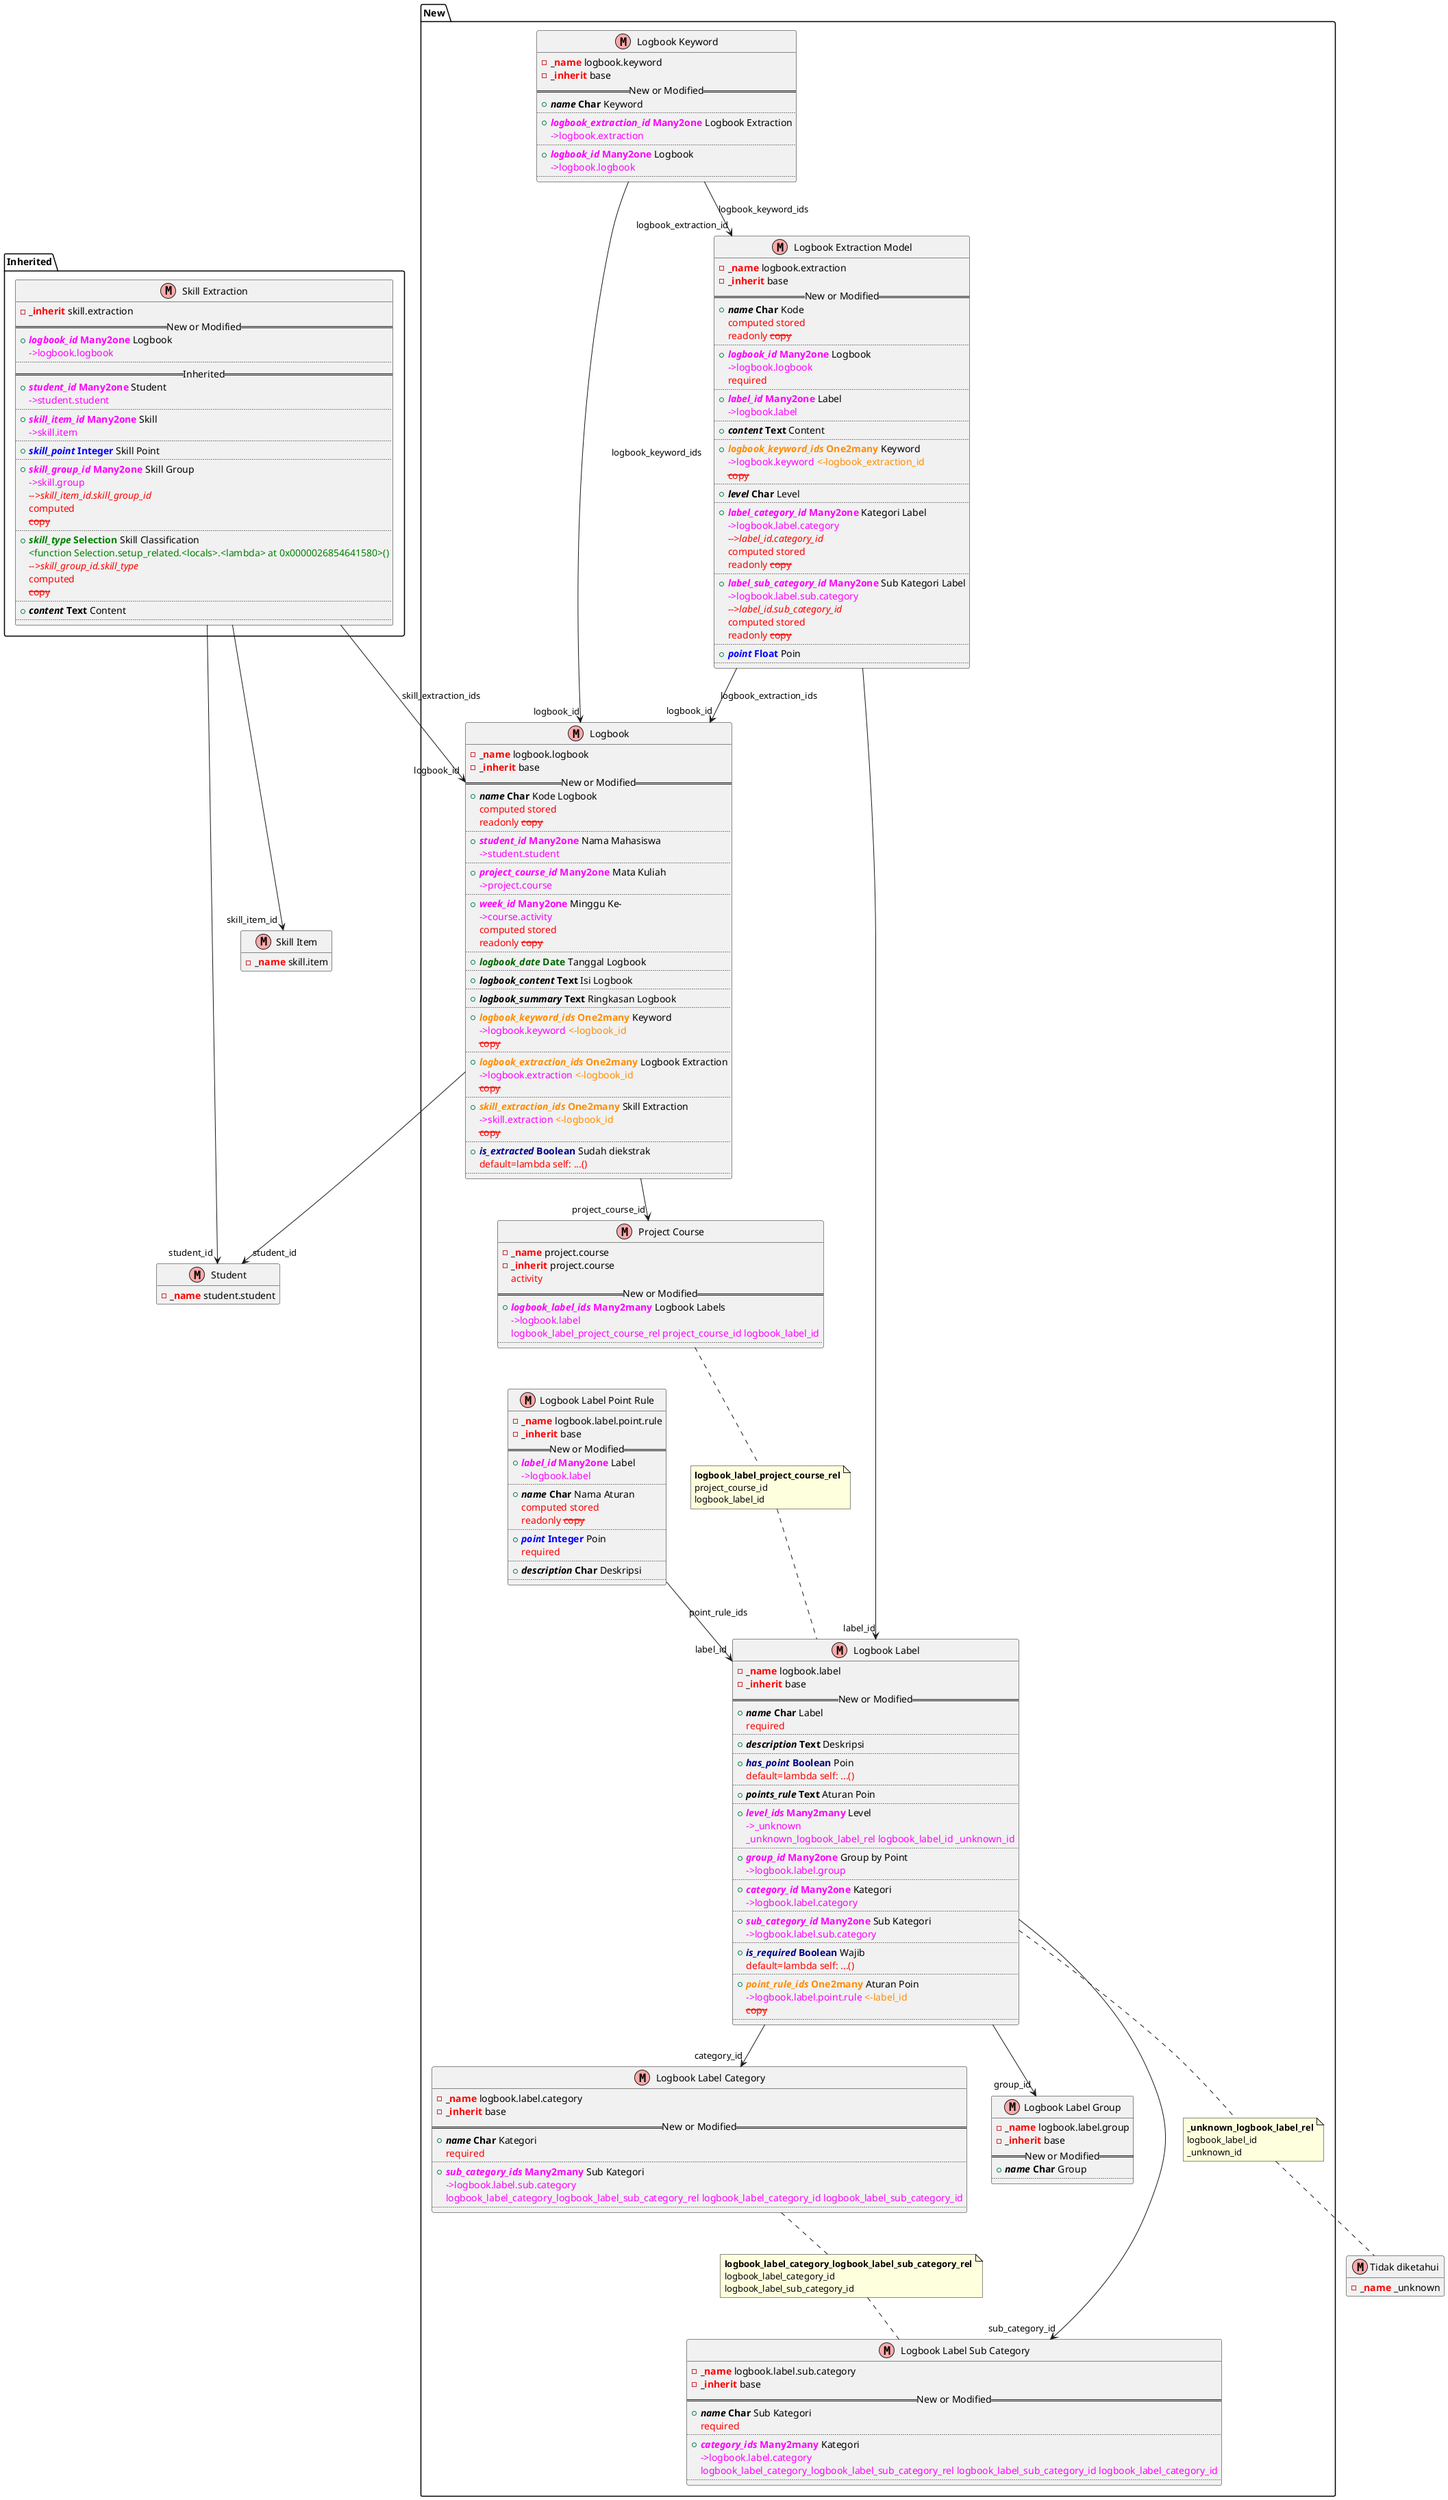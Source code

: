 @startuml jtk_logbook_base
!define Model(name,desc) class name as "desc" << (M,#FFAAAA) >>
!define TransientModel(name,desc) class name as "desc" << (T,magenta) >>
!define AbstractModel(name,desc) class name as "desc" << (T,green) >>
!define model(x) -<b>_<color:red>x</color></b>
!define char(x) +<b><i>x</i> Char</b>
!define m2o(x) +<b><color:magenta><i>x</i> Many2one</color></b>
!define m2m(x) +<b><color:magenta><i>x</i> Many2many</color></b>
!define o2m(x) +<b><color:darkorange><i>x</i> One2many</color></b>
!define ref(x) +<b><color:magenta><i>x</i> Reference</color></b>
!define text(x) +<b><i>x</i> Text</b>
!define html(x) +<b><i>x</i> Html</b>
!define int(x) +<b><color:blue><i>x</i> Integer</color></b>
!define float(x) +<b><color:blue><i>x </i>Float</color></b>
!define money(x) +<b><color:blue><i>x </i>Monetary</color></b>
!define sel(x) +<b><color:green><i>x</i> Selection</color></b>
!define bool(x) +<b><color:darkblue><i>x</i> Boolean</color></b>
!define date(x) +<b><color:darkgreen><i>x</i> Date</color></b>
!define dtime(x) +<b><color:darkgreen><i>x</i> Datetime</color></b>
!define bin(x) +<b><color:purple><i>x</i> Binary</color></b>
!define help(x) x
!define cm(x) <color:magenta>->x</color>
!define inv(x) <color:darkorange><-x</color>
!define rtbl(x) <color:magenta>x</color>
!define col1(x) <color:magenta>x</color>
!define col2(x) <color:magenta>x</color>
!define dom(x) <color:red>x</color>
!define is(x) <color:red>x</color>
!define not(x) <color:red><s>x</s></color>
!define variants(x) <color:green>x</color>
!define default(x) <color:red>default=x</color>
!define related(x) <color:red><i>-->x</i></color>
!define compute(x) <color:red>x()</color>
hide methods
hide stereotypes

package "New" {

Model(LogbookExtraction, "Logbook Extraction Model") {
model(name) logbook.extraction
model(inherit) base
==New or Modified==
char(name) Kode
is(computed) is(stored)
is(readonly) not(copy)
..
m2o(logbook_id) Logbook
cm(logbook.logbook)
is(required)
..
m2o(label_id) Label
cm(logbook.label)
..
text(content) Content
..
o2m(logbook_keyword_ids) Keyword
cm(logbook.keyword) inv(logbook_extraction_id)
not(copy)
..
char(level) Level
..
m2o(label_category_id) Kategori Label
cm(logbook.label.category)
related(label_id.category_id)
is(computed) is(stored)
is(readonly) not(copy)
..
m2o(label_sub_category_id) Sub Kategori Label
cm(logbook.label.sub.category)
related(label_id.sub_category_id)
is(computed) is(stored)
is(readonly) not(copy)
..
float(point) Poin
..
}

Model(LogbookKeyword, "Logbook Keyword") {
model(name) logbook.keyword
model(inherit) base
==New or Modified==
char(name) Keyword
..
m2o(logbook_extraction_id) Logbook Extraction
cm(logbook.extraction)
..
m2o(logbook_id) Logbook
cm(logbook.logbook)
..
}

Model(LogbookLabel, "Logbook Label") {
model(name) logbook.label
model(inherit) base
==New or Modified==
char(name) Label
is(required)
..
text(description) Deskripsi
..
bool(has_point) Poin
default(lambda self: ...())
..
text(points_rule) Aturan Poin
..
m2m(level_ids) Level
cm(_unknown)
rtbl(_unknown_logbook_label_rel) col1(logbook_label_id) col2(_unknown_id)
..
m2o(group_id) Group by Point
cm(logbook.label.group)
..
m2o(category_id) Kategori
cm(logbook.label.category)
..
m2o(sub_category_id) Sub Kategori
cm(logbook.label.sub.category)
..
bool(is_required) Wajib
default(lambda self: ...())
..
o2m(point_rule_ids) Aturan Poin
cm(logbook.label.point.rule) inv(label_id)
not(copy)
..
}

Model(LogbookLabelCategory, "Logbook Label Category") {
model(name) logbook.label.category
model(inherit) base
==New or Modified==
char(name) Kategori
is(required)
..
m2m(sub_category_ids) Sub Kategori
cm(logbook.label.sub.category)
rtbl(logbook_label_category_logbook_label_sub_category_rel) col1(logbook_label_category_id) col2(logbook_label_sub_category_id)
..
}

Model(LogbookLabelGroup, "Logbook Label Group") {
model(name) logbook.label.group
model(inherit) base
==New or Modified==
char(name) Group
..
}

Model(LogbookLabelPointRule, "Logbook Label Point Rule") {
model(name) logbook.label.point.rule
model(inherit) base
==New or Modified==
m2o(label_id) Label
cm(logbook.label)
..
char(name) Nama Aturan
is(computed) is(stored)
is(readonly) not(copy)
..
int(point) Poin
is(required)
..
char(description) Deskripsi
..
}

Model(LogbookLabelSubCategory, "Logbook Label Sub Category") {
model(name) logbook.label.sub.category
model(inherit) base
==New or Modified==
char(name) Sub Kategori
is(required)
..
m2m(category_ids) Kategori
cm(logbook.label.category)
rtbl(logbook_label_category_logbook_label_sub_category_rel) col1(logbook_label_sub_category_id) col2(logbook_label_category_id)
..
}

Model(LogbookLogbook, "Logbook") {
model(name) logbook.logbook
model(inherit) base
==New or Modified==
char(name) Kode Logbook
is(computed) is(stored)
is(readonly) not(copy)
..
m2o(student_id) Nama Mahasiswa
cm(student.student)
..
m2o(project_course_id) Mata Kuliah
cm(project.course)
..
m2o(week_id) Minggu Ke-
cm(course.activity)
is(computed) is(stored)
is(readonly) not(copy)
..
date(logbook_date) Tanggal Logbook
..
text(logbook_content) Isi Logbook
..
text(logbook_summary) Ringkasan Logbook
..
o2m(logbook_keyword_ids) Keyword
cm(logbook.keyword) inv(logbook_id)
not(copy)
..
o2m(logbook_extraction_ids) Logbook Extraction
cm(logbook.extraction) inv(logbook_id)
not(copy)
..
o2m(skill_extraction_ids) Skill Extraction
cm(skill.extraction) inv(logbook_id)
not(copy)
..
bool(is_extracted) Sudah diekstrak
default(lambda self: ...())
..
}

Model(ProjectCourse, "Project Course") {
model(name) project.course
model(inherit) project.course
is(activity)
==New or Modified==
m2m(logbook_label_ids) Logbook Labels
cm(logbook.label)
rtbl(logbook_label_project_course_rel) col1(project_course_id) col2(logbook_label_id)
..
}

note "<b>_unknown_logbook_label_rel</b>\nlogbook_label_id\n_unknown_id" as _unknown_logbook_label_rel
note "<b>logbook_label_category_logbook_label_sub_category_rel</b>\nlogbook_label_category_id\nlogbook_label_sub_category_id" as logbook_label_category_logbook_label_sub_category_rel
note "<b>logbook_label_project_course_rel</b>\nproject_course_id\nlogbook_label_id" as logbook_label_project_course_rel
}

package "Inherited" {

Model(SkillExtraction, "Skill Extraction") {
model(inherit) skill.extraction
==New or Modified==
m2o(logbook_id) Logbook
cm(logbook.logbook)
..
==Inherited==
m2o(student_id) Student
cm(student.student)
..
m2o(skill_item_id) Skill
cm(skill.item)
..
int(skill_point) Skill Point
..
m2o(skill_group_id) Skill Group
cm(skill.group)
related(skill_item_id.skill_group_id)
is(computed)
not(copy)
..
sel(skill_type) Skill Classification
variants(<function Selection.setup_related.<locals>.<lambda> at 0x0000026854641580>())
related(skill_group_id.skill_type)
is(computed)
not(copy)
..
text(content) Content
..
}

}

Model(SkillItem, "Skill Item") {
model(name) skill.item
}
Model(StudentStudent, "Student") {
model(name) student.student
}
Model(_unknown, "Tidak diketahui") {
model(name) _unknown
}
LogbookKeyword --> "logbook_extraction_id" LogbookExtraction: "logbook_keyword_ids"
LogbookLabelPointRule --> "label_id" LogbookLabel: "point_rule_ids"
LogbookKeyword --> "logbook_id" LogbookLogbook: "logbook_keyword_ids"
LogbookExtraction --> "logbook_id" LogbookLogbook: "logbook_extraction_ids"
SkillExtraction --> "logbook_id" LogbookLogbook: "skill_extraction_ids"
LogbookExtraction --> "label_id" LogbookLabel
LogbookLabel --> "group_id" LogbookLabelGroup
LogbookLabel --> "category_id" LogbookLabelCategory
LogbookLabel --> "sub_category_id" LogbookLabelSubCategory
LogbookLogbook --> "student_id" StudentStudent
LogbookLogbook --> "project_course_id" ProjectCourse
SkillExtraction --> "student_id" StudentStudent
SkillExtraction --> "skill_item_id" SkillItem
LogbookLabel .. _unknown_logbook_label_rel
_unknown_logbook_label_rel .. _unknown
LogbookLabelCategory .. logbook_label_category_logbook_label_sub_category_rel
logbook_label_category_logbook_label_sub_category_rel .. LogbookLabelSubCategory
ProjectCourse .. logbook_label_project_course_rel
logbook_label_project_course_rel .. LogbookLabel
@enduml